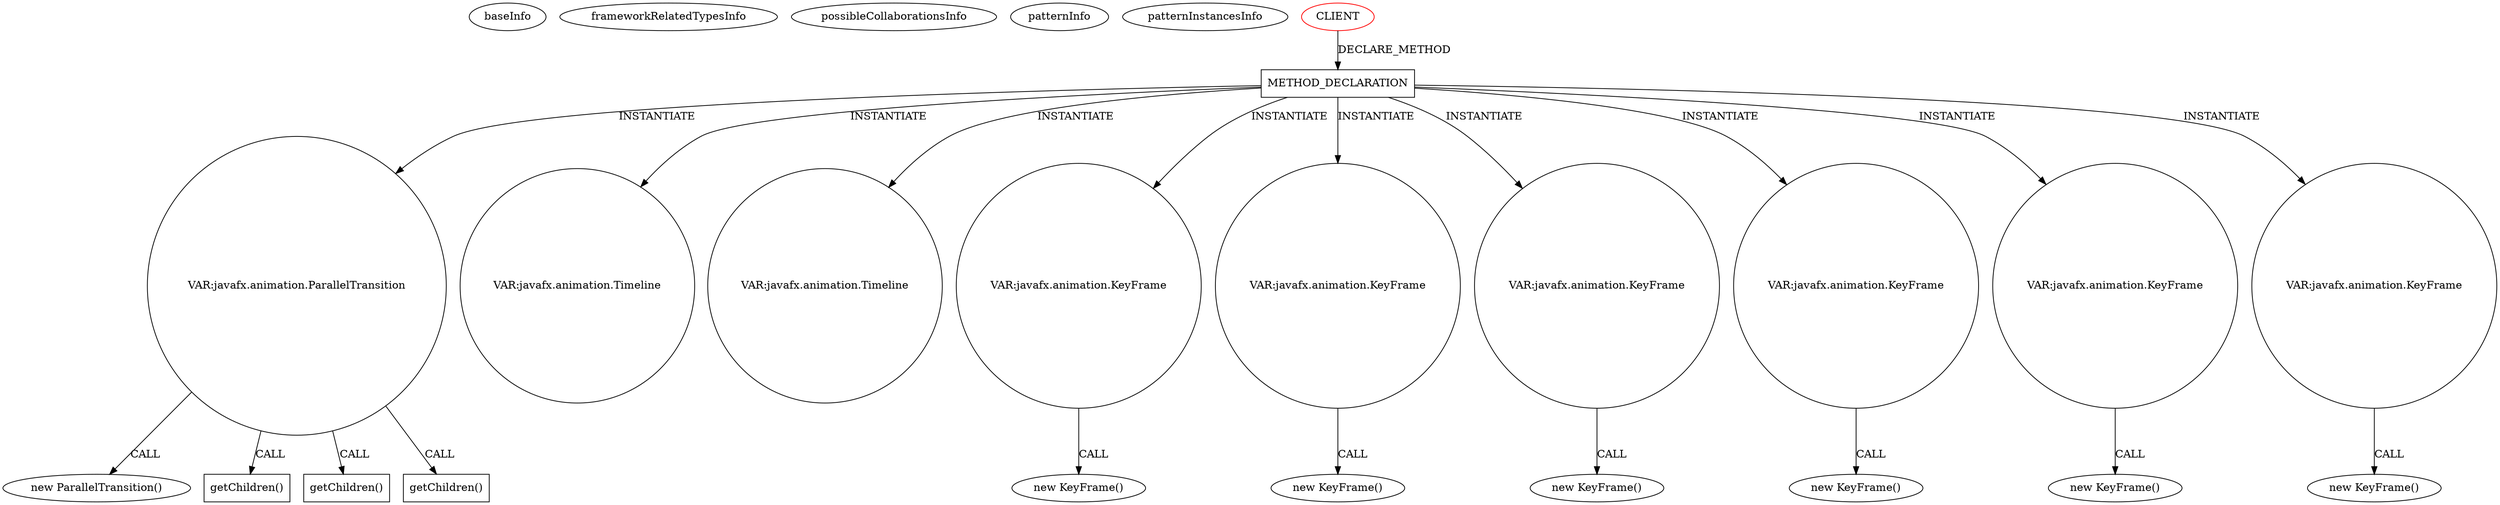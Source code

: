 digraph {
baseInfo[graphId=2649,category="pattern",isAnonymous=false,possibleRelation=false]
frameworkRelatedTypesInfo[]
possibleCollaborationsInfo[]
patternInfo[frequency=2.0,patternRootClient=0]
patternInstancesInfo[0="MrLoNee-RadialFx~/MrLoNee-RadialFx/RadialFx-master/src/com/mrlonee/radialfx/settingsmenu/RadialSettingsMenu.java~RadialSettingsMenu~976",1="MrLoNee-RadialFx~/MrLoNee-RadialFx/RadialFx-master/src/com/mrlonee/radialfx/moviemenu/RadialMovieMenu.java~RadialMovieMenu~969"]
34[label="new ParallelTransition()",vertexType="CONSTRUCTOR_CALL",isFrameworkType=false]
35[label="VAR:javafx.animation.ParallelTransition",vertexType="VARIABLE_EXPRESION",isFrameworkType=false,shape=circle]
32[label="METHOD_DECLARATION",vertexType="CLIENT_METHOD_DECLARATION",isFrameworkType=false,shape=box]
154[label="VAR:javafx.animation.Timeline",vertexType="VARIABLE_EXPRESION",isFrameworkType=false,shape=circle]
99[label="VAR:javafx.animation.Timeline",vertexType="VARIABLE_EXPRESION",isFrameworkType=false,shape=circle]
0[label="CLIENT",vertexType="ROOT_CLIENT_CLASS_DECLARATION",isFrameworkType=false,color=red]
41[label="VAR:javafx.animation.KeyFrame",vertexType="VARIABLE_EXPRESION",isFrameworkType=false,shape=circle]
102[label="VAR:javafx.animation.KeyFrame",vertexType="VARIABLE_EXPRESION",isFrameworkType=false,shape=circle]
40[label="new KeyFrame()",vertexType="CONSTRUCTOR_CALL",isFrameworkType=false]
101[label="new KeyFrame()",vertexType="CONSTRUCTOR_CALL",isFrameworkType=false]
157[label="VAR:javafx.animation.KeyFrame",vertexType="VARIABLE_EXPRESION",isFrameworkType=false,shape=circle]
156[label="new KeyFrame()",vertexType="CONSTRUCTOR_CALL",isFrameworkType=false]
108[label="VAR:javafx.animation.KeyFrame",vertexType="VARIABLE_EXPRESION",isFrameworkType=false,shape=circle]
107[label="new KeyFrame()",vertexType="CONSTRUCTOR_CALL",isFrameworkType=false]
160[label="VAR:javafx.animation.KeyFrame",vertexType="VARIABLE_EXPRESION",isFrameworkType=false,shape=circle]
159[label="new KeyFrame()",vertexType="CONSTRUCTOR_CALL",isFrameworkType=false]
58[label="VAR:javafx.animation.KeyFrame",vertexType="VARIABLE_EXPRESION",isFrameworkType=false,shape=circle]
57[label="new KeyFrame()",vertexType="CONSTRUCTOR_CALL",isFrameworkType=false]
74[label="getChildren()",vertexType="INSIDE_CALL",isFrameworkType=false,shape=box]
165[label="getChildren()",vertexType="INSIDE_CALL",isFrameworkType=false,shape=box]
130[label="getChildren()",vertexType="INSIDE_CALL",isFrameworkType=false,shape=box]
35->165[label="CALL"]
32->35[label="INSTANTIATE"]
32->160[label="INSTANTIATE"]
0->32[label="DECLARE_METHOD"]
32->102[label="INSTANTIATE"]
32->99[label="INSTANTIATE"]
108->107[label="CALL"]
32->41[label="INSTANTIATE"]
157->156[label="CALL"]
32->157[label="INSTANTIATE"]
58->57[label="CALL"]
35->74[label="CALL"]
32->58[label="INSTANTIATE"]
35->34[label="CALL"]
32->108[label="INSTANTIATE"]
102->101[label="CALL"]
160->159[label="CALL"]
35->130[label="CALL"]
32->154[label="INSTANTIATE"]
41->40[label="CALL"]
}
